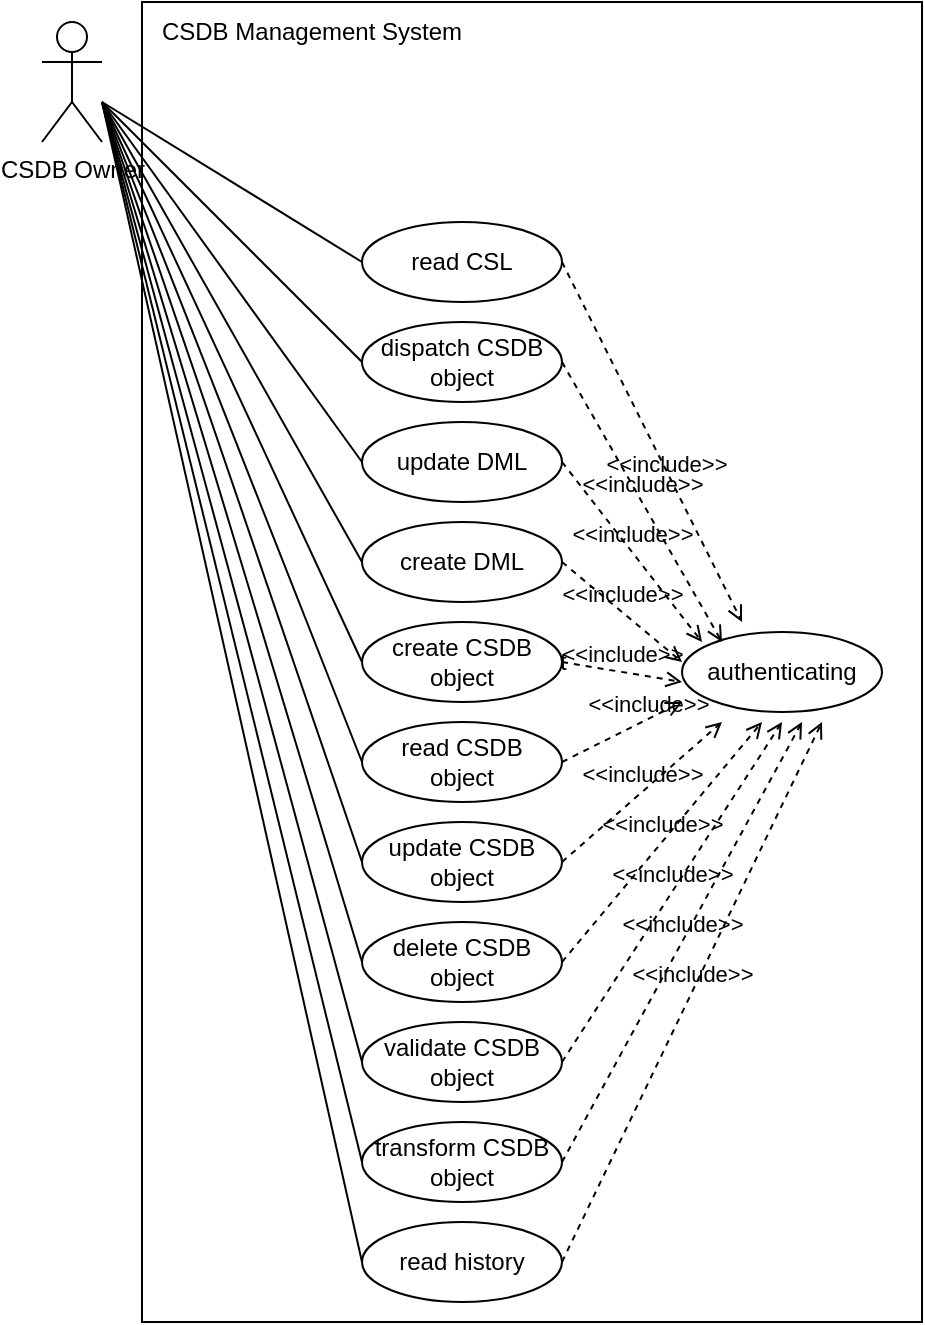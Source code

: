 <mxfile version="24.7.12">
  <diagram name="Page-1" id="LGBf5EIptGF2PWYKHaFn">
    <mxGraphModel dx="543" dy="413" grid="1" gridSize="10" guides="1" tooltips="1" connect="1" arrows="1" fold="1" page="1" pageScale="1" pageWidth="850" pageHeight="1100" math="0" shadow="0">
      <root>
        <mxCell id="0" />
        <mxCell id="1" parent="0" />
        <mxCell id="s-EgkFt8MNJAwWFTeUrr-33" value="Object" style="html=1;whiteSpace=wrap;movable=0;resizable=0;rotatable=0;deletable=0;editable=0;locked=1;connectable=0;" vertex="1" parent="1">
          <mxGeometry x="160" y="40" width="390" height="660" as="geometry" />
        </mxCell>
        <mxCell id="TcJgX00ToUQK2Z2K120z-37" value="CSDB Owner" style="shape=umlActor;verticalLabelPosition=bottom;verticalAlign=top;html=1;" parent="1" vertex="1">
          <mxGeometry x="110" y="50" width="30" height="60" as="geometry" />
        </mxCell>
        <mxCell id="TcJgX00ToUQK2Z2K120z-85" value="create CSDB object" style="ellipse;whiteSpace=wrap;html=1;" parent="1" vertex="1">
          <mxGeometry x="270" y="350" width="100" height="40" as="geometry" />
        </mxCell>
        <mxCell id="TcJgX00ToUQK2Z2K120z-46" value="CSDB Management System" style="text;html=1;align=center;verticalAlign=middle;whiteSpace=wrap;rounded=0;movable=1;resizable=1;rotatable=1;deletable=1;editable=1;locked=0;connectable=1;" parent="1" vertex="1">
          <mxGeometry x="160" y="40" width="170" height="30" as="geometry" />
        </mxCell>
        <mxCell id="TcJgX00ToUQK2Z2K120z-87" value="read CSDB &lt;br&gt;object" style="ellipse;whiteSpace=wrap;html=1;" parent="1" vertex="1">
          <mxGeometry x="270" y="400" width="100" height="40" as="geometry" />
        </mxCell>
        <mxCell id="TcJgX00ToUQK2Z2K120z-88" value="update CSDB object" style="ellipse;whiteSpace=wrap;html=1;" parent="1" vertex="1">
          <mxGeometry x="270" y="450" width="100" height="40" as="geometry" />
        </mxCell>
        <mxCell id="TcJgX00ToUQK2Z2K120z-90" value="delete CSDB &lt;br&gt;object" style="ellipse;whiteSpace=wrap;html=1;" parent="1" vertex="1">
          <mxGeometry x="270" y="500" width="100" height="40" as="geometry" />
        </mxCell>
        <mxCell id="TcJgX00ToUQK2Z2K120z-91" value="validate CSDB &lt;br&gt;object" style="ellipse;whiteSpace=wrap;html=1;" parent="1" vertex="1">
          <mxGeometry x="270" y="550" width="100" height="40" as="geometry" />
        </mxCell>
        <mxCell id="TcJgX00ToUQK2Z2K120z-92" value="transform CSDB &lt;br&gt;object" style="ellipse;whiteSpace=wrap;html=1;" parent="1" vertex="1">
          <mxGeometry x="270" y="600" width="100" height="40" as="geometry" />
        </mxCell>
        <mxCell id="TcJgX00ToUQK2Z2K120z-126" value="" style="endArrow=none;html=1;rounded=0;elbow=vertical;entryX=0;entryY=0.5;entryDx=0;entryDy=0;" parent="1" target="TcJgX00ToUQK2Z2K120z-87" edge="1">
          <mxGeometry width="50" height="50" relative="1" as="geometry">
            <mxPoint x="140" y="90" as="sourcePoint" />
            <mxPoint x="250" y="150" as="targetPoint" />
          </mxGeometry>
        </mxCell>
        <mxCell id="TcJgX00ToUQK2Z2K120z-127" value="" style="endArrow=none;html=1;rounded=0;elbow=vertical;entryX=0;entryY=0.5;entryDx=0;entryDy=0;" parent="1" target="TcJgX00ToUQK2Z2K120z-88" edge="1">
          <mxGeometry width="50" height="50" relative="1" as="geometry">
            <mxPoint x="140" y="90" as="sourcePoint" />
            <mxPoint x="255" y="210" as="targetPoint" />
          </mxGeometry>
        </mxCell>
        <mxCell id="TcJgX00ToUQK2Z2K120z-130" value="" style="endArrow=none;html=1;rounded=0;elbow=vertical;entryX=0;entryY=0.5;entryDx=0;entryDy=0;" parent="1" target="TcJgX00ToUQK2Z2K120z-90" edge="1">
          <mxGeometry width="50" height="50" relative="1" as="geometry">
            <mxPoint x="140" y="90" as="sourcePoint" />
            <mxPoint x="260" y="270" as="targetPoint" />
          </mxGeometry>
        </mxCell>
        <mxCell id="TcJgX00ToUQK2Z2K120z-131" value="" style="endArrow=none;html=1;rounded=0;elbow=vertical;entryX=0;entryY=0.5;entryDx=0;entryDy=0;" parent="1" target="TcJgX00ToUQK2Z2K120z-91" edge="1">
          <mxGeometry width="50" height="50" relative="1" as="geometry">
            <mxPoint x="140" y="90" as="sourcePoint" />
            <mxPoint x="260" y="290" as="targetPoint" />
          </mxGeometry>
        </mxCell>
        <mxCell id="TcJgX00ToUQK2Z2K120z-132" value="" style="endArrow=none;html=1;rounded=0;elbow=vertical;entryX=0;entryY=0.5;entryDx=0;entryDy=0;" parent="1" target="TcJgX00ToUQK2Z2K120z-92" edge="1">
          <mxGeometry width="50" height="50" relative="1" as="geometry">
            <mxPoint x="140" y="90" as="sourcePoint" />
            <mxPoint x="260" y="390" as="targetPoint" />
          </mxGeometry>
        </mxCell>
        <mxCell id="TcJgX00ToUQK2Z2K120z-140" value="" style="endArrow=none;html=1;rounded=0;elbow=vertical;entryX=0;entryY=0.5;entryDx=0;entryDy=0;" parent="1" target="TcJgX00ToUQK2Z2K120z-85" edge="1">
          <mxGeometry width="50" height="50" relative="1" as="geometry">
            <mxPoint x="140" y="90" as="sourcePoint" />
            <mxPoint x="270" y="150" as="targetPoint" />
          </mxGeometry>
        </mxCell>
        <mxCell id="TcJgX00ToUQK2Z2K120z-145" style="edgeStyle=none;rounded=0;orthogonalLoop=1;jettySize=auto;html=1;elbow=vertical;exitX=0;exitY=0.5;exitDx=0;exitDy=0;endArrow=none;endFill=0;" parent="1" source="TcJgX00ToUQK2Z2K120z-144" edge="1">
          <mxGeometry relative="1" as="geometry">
            <mxPoint x="140" y="90" as="targetPoint" />
          </mxGeometry>
        </mxCell>
        <mxCell id="TcJgX00ToUQK2Z2K120z-144" value="read history" style="ellipse;whiteSpace=wrap;html=1;" parent="1" vertex="1">
          <mxGeometry x="270" y="650" width="100" height="40" as="geometry" />
        </mxCell>
        <mxCell id="TcJgX00ToUQK2Z2K120z-152" value="create DML" style="ellipse;whiteSpace=wrap;html=1;" parent="1" vertex="1">
          <mxGeometry x="270" y="300" width="100" height="40" as="geometry" />
        </mxCell>
        <mxCell id="TcJgX00ToUQK2Z2K120z-154" value="" style="endArrow=none;html=1;rounded=0;elbow=vertical;entryX=0;entryY=0.5;entryDx=0;entryDy=0;" parent="1" target="TcJgX00ToUQK2Z2K120z-152" edge="1">
          <mxGeometry width="50" height="50" relative="1" as="geometry">
            <mxPoint x="140" y="90" as="sourcePoint" />
            <mxPoint x="280" y="100" as="targetPoint" />
          </mxGeometry>
        </mxCell>
        <mxCell id="TcJgX00ToUQK2Z2K120z-156" value="update DML" style="ellipse;whiteSpace=wrap;html=1;" parent="1" vertex="1">
          <mxGeometry x="270" y="250" width="100" height="40" as="geometry" />
        </mxCell>
        <mxCell id="TcJgX00ToUQK2Z2K120z-163" value="" style="endArrow=none;html=1;rounded=0;elbow=vertical;entryX=0;entryY=0.5;entryDx=0;entryDy=0;" parent="1" target="TcJgX00ToUQK2Z2K120z-156" edge="1">
          <mxGeometry width="50" height="50" relative="1" as="geometry">
            <mxPoint x="140" y="90" as="sourcePoint" />
            <mxPoint x="290" y="230" as="targetPoint" />
          </mxGeometry>
        </mxCell>
        <mxCell id="TcJgX00ToUQK2Z2K120z-164" value="dispatch CSDB object" style="ellipse;whiteSpace=wrap;html=1;" parent="1" vertex="1">
          <mxGeometry x="270" y="200" width="100" height="40" as="geometry" />
        </mxCell>
        <mxCell id="TcJgX00ToUQK2Z2K120z-167" value="" style="endArrow=none;html=1;rounded=0;elbow=vertical;entryX=0;entryY=0.5;entryDx=0;entryDy=0;" parent="1" target="TcJgX00ToUQK2Z2K120z-164" edge="1">
          <mxGeometry width="50" height="50" relative="1" as="geometry">
            <mxPoint x="140" y="90" as="sourcePoint" />
            <mxPoint x="290" y="180" as="targetPoint" />
          </mxGeometry>
        </mxCell>
        <mxCell id="TcJgX00ToUQK2Z2K120z-168" value="read CSL" style="ellipse;whiteSpace=wrap;html=1;" parent="1" vertex="1">
          <mxGeometry x="270" y="150" width="100" height="40" as="geometry" />
        </mxCell>
        <mxCell id="TcJgX00ToUQK2Z2K120z-170" value="" style="endArrow=none;html=1;rounded=0;elbow=vertical;entryX=0;entryY=0.5;entryDx=0;entryDy=0;" parent="1" target="TcJgX00ToUQK2Z2K120z-168" edge="1">
          <mxGeometry width="50" height="50" relative="1" as="geometry">
            <mxPoint x="140" y="90" as="sourcePoint" />
            <mxPoint x="290" y="200" as="targetPoint" />
          </mxGeometry>
        </mxCell>
        <mxCell id="TcJgX00ToUQK2Z2K120z-172" value="authenticating" style="ellipse;whiteSpace=wrap;html=1;" parent="1" vertex="1">
          <mxGeometry x="430" y="355" width="100" height="40" as="geometry" />
        </mxCell>
        <mxCell id="s-EgkFt8MNJAwWFTeUrr-8" value="&amp;lt;&amp;lt;include&amp;gt;&amp;gt;" style="html=1;verticalAlign=bottom;labelBackgroundColor=none;endArrow=open;endFill=0;dashed=1;rounded=0;exitX=1;exitY=0.5;exitDx=0;exitDy=0;" edge="1" parent="1" source="TcJgX00ToUQK2Z2K120z-168">
          <mxGeometry x="0.205" y="-3" width="160" relative="1" as="geometry">
            <mxPoint x="430" y="340" as="sourcePoint" />
            <mxPoint x="460" y="350" as="targetPoint" />
            <mxPoint as="offset" />
          </mxGeometry>
        </mxCell>
        <mxCell id="s-EgkFt8MNJAwWFTeUrr-15" value="&amp;lt;&amp;lt;include&amp;gt;&amp;gt;" style="html=1;verticalAlign=bottom;labelBackgroundColor=none;endArrow=open;endFill=0;dashed=1;rounded=0;exitX=1;exitY=0.5;exitDx=0;exitDy=0;" edge="1" parent="1" source="TcJgX00ToUQK2Z2K120z-164">
          <mxGeometry width="160" relative="1" as="geometry">
            <mxPoint x="400" y="260" as="sourcePoint" />
            <mxPoint x="450" y="360" as="targetPoint" />
          </mxGeometry>
        </mxCell>
        <mxCell id="s-EgkFt8MNJAwWFTeUrr-17" value="&amp;lt;&amp;lt;include&amp;gt;&amp;gt;" style="html=1;verticalAlign=bottom;labelBackgroundColor=none;endArrow=open;endFill=0;dashed=1;rounded=0;exitX=1;exitY=0.5;exitDx=0;exitDy=0;entryX=0.1;entryY=0.125;entryDx=0;entryDy=0;entryPerimeter=0;" edge="1" parent="1" source="TcJgX00ToUQK2Z2K120z-156" target="TcJgX00ToUQK2Z2K120z-172">
          <mxGeometry width="160" relative="1" as="geometry">
            <mxPoint x="430" y="340" as="sourcePoint" />
            <mxPoint x="490" y="320" as="targetPoint" />
          </mxGeometry>
        </mxCell>
        <mxCell id="s-EgkFt8MNJAwWFTeUrr-18" value="&amp;lt;&amp;lt;include&amp;gt;&amp;gt;" style="html=1;verticalAlign=bottom;labelBackgroundColor=none;endArrow=open;endFill=0;dashed=1;rounded=0;exitX=1;exitY=0.5;exitDx=0;exitDy=0;entryX=0;entryY=0.375;entryDx=0;entryDy=0;entryPerimeter=0;" edge="1" parent="1" source="TcJgX00ToUQK2Z2K120z-152" target="TcJgX00ToUQK2Z2K120z-172">
          <mxGeometry width="160" relative="1" as="geometry">
            <mxPoint x="430" y="340" as="sourcePoint" />
            <mxPoint x="430" y="360" as="targetPoint" />
          </mxGeometry>
        </mxCell>
        <mxCell id="s-EgkFt8MNJAwWFTeUrr-19" value="&amp;lt;&amp;lt;include&amp;gt;&amp;gt;" style="html=1;verticalAlign=bottom;labelBackgroundColor=none;endArrow=open;endFill=0;dashed=1;rounded=0;exitX=1;exitY=0.5;exitDx=0;exitDy=0;" edge="1" parent="1" source="TcJgX00ToUQK2Z2K120z-85">
          <mxGeometry width="160" relative="1" as="geometry">
            <mxPoint x="430" y="340" as="sourcePoint" />
            <mxPoint x="430" y="380" as="targetPoint" />
          </mxGeometry>
        </mxCell>
        <mxCell id="s-EgkFt8MNJAwWFTeUrr-20" value="&amp;lt;&amp;lt;include&amp;gt;&amp;gt;" style="html=1;verticalAlign=bottom;labelBackgroundColor=none;endArrow=open;endFill=0;dashed=1;rounded=0;exitX=1;exitY=0.5;exitDx=0;exitDy=0;entryX=0;entryY=0.875;entryDx=0;entryDy=0;entryPerimeter=0;" edge="1" parent="1" source="TcJgX00ToUQK2Z2K120z-87" target="TcJgX00ToUQK2Z2K120z-172">
          <mxGeometry x="0.414" y="-1" width="160" relative="1" as="geometry">
            <mxPoint x="430" y="340" as="sourcePoint" />
            <mxPoint x="450" y="390" as="targetPoint" />
            <mxPoint as="offset" />
          </mxGeometry>
        </mxCell>
        <mxCell id="s-EgkFt8MNJAwWFTeUrr-21" value="&amp;lt;&amp;lt;include&amp;gt;&amp;gt;" style="html=1;verticalAlign=bottom;labelBackgroundColor=none;endArrow=open;endFill=0;dashed=1;rounded=0;exitX=1;exitY=0.5;exitDx=0;exitDy=0;" edge="1" parent="1" source="TcJgX00ToUQK2Z2K120z-88">
          <mxGeometry width="160" relative="1" as="geometry">
            <mxPoint x="430" y="340" as="sourcePoint" />
            <mxPoint x="450" y="400" as="targetPoint" />
          </mxGeometry>
        </mxCell>
        <mxCell id="s-EgkFt8MNJAwWFTeUrr-22" value="&amp;lt;&amp;lt;include&amp;gt;&amp;gt;" style="html=1;verticalAlign=bottom;labelBackgroundColor=none;endArrow=open;endFill=0;dashed=1;rounded=0;exitX=1;exitY=0.5;exitDx=0;exitDy=0;" edge="1" parent="1" source="TcJgX00ToUQK2Z2K120z-90">
          <mxGeometry width="160" relative="1" as="geometry">
            <mxPoint x="430" y="340" as="sourcePoint" />
            <mxPoint x="470" y="400" as="targetPoint" />
          </mxGeometry>
        </mxCell>
        <mxCell id="s-EgkFt8MNJAwWFTeUrr-23" value="&amp;lt;&amp;lt;include&amp;gt;&amp;gt;" style="html=1;verticalAlign=bottom;labelBackgroundColor=none;endArrow=open;endFill=0;dashed=1;rounded=0;exitX=1;exitY=0.5;exitDx=0;exitDy=0;" edge="1" parent="1" source="TcJgX00ToUQK2Z2K120z-91">
          <mxGeometry width="160" relative="1" as="geometry">
            <mxPoint x="430" y="620" as="sourcePoint" />
            <mxPoint x="480" y="400" as="targetPoint" />
          </mxGeometry>
        </mxCell>
        <mxCell id="s-EgkFt8MNJAwWFTeUrr-24" value="&amp;lt;&amp;lt;include&amp;gt;&amp;gt;" style="html=1;verticalAlign=bottom;labelBackgroundColor=none;endArrow=open;endFill=0;dashed=1;rounded=0;exitX=1;exitY=0.5;exitDx=0;exitDy=0;" edge="1" parent="1" source="TcJgX00ToUQK2Z2K120z-92">
          <mxGeometry width="160" relative="1" as="geometry">
            <mxPoint x="430" y="620" as="sourcePoint" />
            <mxPoint x="490" y="400" as="targetPoint" />
          </mxGeometry>
        </mxCell>
        <mxCell id="s-EgkFt8MNJAwWFTeUrr-25" value="&amp;lt;&amp;lt;include&amp;gt;&amp;gt;" style="html=1;verticalAlign=bottom;labelBackgroundColor=none;endArrow=open;endFill=0;dashed=1;rounded=0;exitX=1;exitY=0.5;exitDx=0;exitDy=0;" edge="1" parent="1" source="TcJgX00ToUQK2Z2K120z-144">
          <mxGeometry width="160" relative="1" as="geometry">
            <mxPoint x="430" y="620" as="sourcePoint" />
            <mxPoint x="500" y="400" as="targetPoint" />
          </mxGeometry>
        </mxCell>
      </root>
    </mxGraphModel>
  </diagram>
</mxfile>
